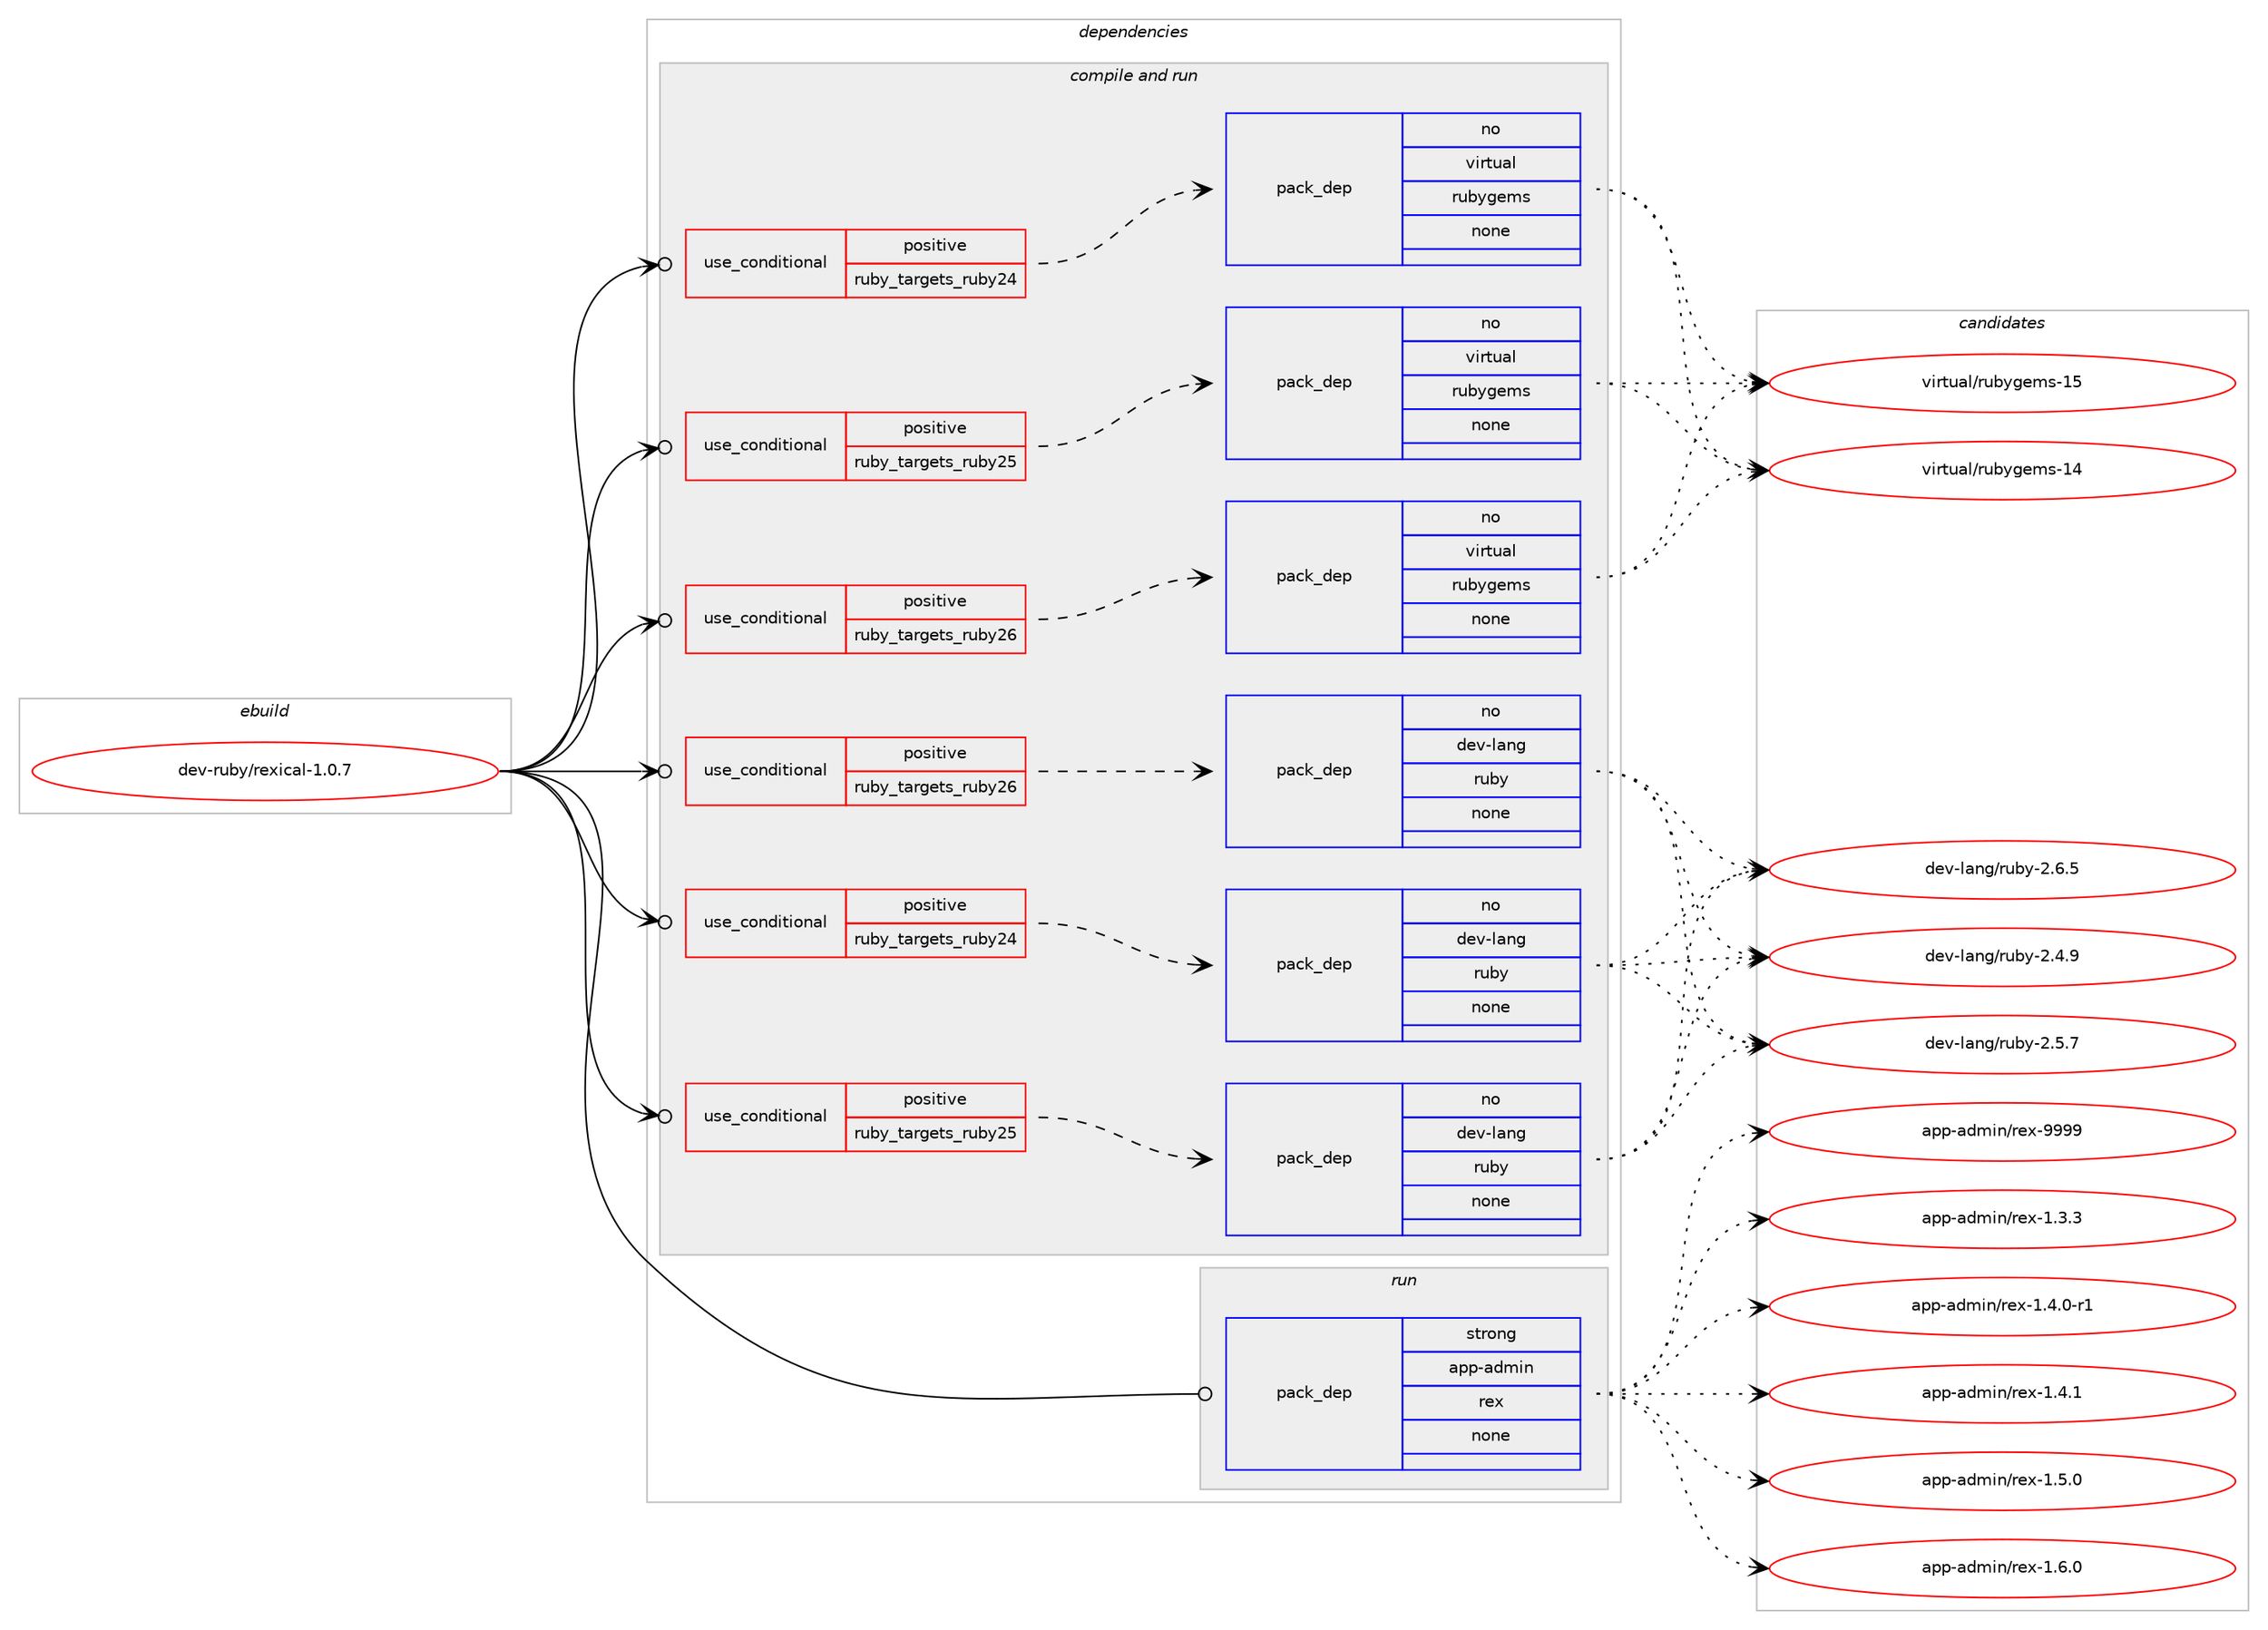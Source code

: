 digraph prolog {

# *************
# Graph options
# *************

newrank=true;
concentrate=true;
compound=true;
graph [rankdir=LR,fontname=Helvetica,fontsize=10,ranksep=1.5];#, ranksep=2.5, nodesep=0.2];
edge  [arrowhead=vee];
node  [fontname=Helvetica,fontsize=10];

# **********
# The ebuild
# **********

subgraph cluster_leftcol {
color=gray;
rank=same;
label=<<i>ebuild</i>>;
id [label="dev-ruby/rexical-1.0.7", color=red, width=4, href="../dev-ruby/rexical-1.0.7.svg"];
}

# ****************
# The dependencies
# ****************

subgraph cluster_midcol {
color=gray;
label=<<i>dependencies</i>>;
subgraph cluster_compile {
fillcolor="#eeeeee";
style=filled;
label=<<i>compile</i>>;
}
subgraph cluster_compileandrun {
fillcolor="#eeeeee";
style=filled;
label=<<i>compile and run</i>>;
subgraph cond173374 {
dependency706612 [label=<<TABLE BORDER="0" CELLBORDER="1" CELLSPACING="0" CELLPADDING="4"><TR><TD ROWSPAN="3" CELLPADDING="10">use_conditional</TD></TR><TR><TD>positive</TD></TR><TR><TD>ruby_targets_ruby24</TD></TR></TABLE>>, shape=none, color=red];
subgraph pack521208 {
dependency706613 [label=<<TABLE BORDER="0" CELLBORDER="1" CELLSPACING="0" CELLPADDING="4" WIDTH="220"><TR><TD ROWSPAN="6" CELLPADDING="30">pack_dep</TD></TR><TR><TD WIDTH="110">no</TD></TR><TR><TD>dev-lang</TD></TR><TR><TD>ruby</TD></TR><TR><TD>none</TD></TR><TR><TD></TD></TR></TABLE>>, shape=none, color=blue];
}
dependency706612:e -> dependency706613:w [weight=20,style="dashed",arrowhead="vee"];
}
id:e -> dependency706612:w [weight=20,style="solid",arrowhead="odotvee"];
subgraph cond173375 {
dependency706614 [label=<<TABLE BORDER="0" CELLBORDER="1" CELLSPACING="0" CELLPADDING="4"><TR><TD ROWSPAN="3" CELLPADDING="10">use_conditional</TD></TR><TR><TD>positive</TD></TR><TR><TD>ruby_targets_ruby24</TD></TR></TABLE>>, shape=none, color=red];
subgraph pack521209 {
dependency706615 [label=<<TABLE BORDER="0" CELLBORDER="1" CELLSPACING="0" CELLPADDING="4" WIDTH="220"><TR><TD ROWSPAN="6" CELLPADDING="30">pack_dep</TD></TR><TR><TD WIDTH="110">no</TD></TR><TR><TD>virtual</TD></TR><TR><TD>rubygems</TD></TR><TR><TD>none</TD></TR><TR><TD></TD></TR></TABLE>>, shape=none, color=blue];
}
dependency706614:e -> dependency706615:w [weight=20,style="dashed",arrowhead="vee"];
}
id:e -> dependency706614:w [weight=20,style="solid",arrowhead="odotvee"];
subgraph cond173376 {
dependency706616 [label=<<TABLE BORDER="0" CELLBORDER="1" CELLSPACING="0" CELLPADDING="4"><TR><TD ROWSPAN="3" CELLPADDING="10">use_conditional</TD></TR><TR><TD>positive</TD></TR><TR><TD>ruby_targets_ruby25</TD></TR></TABLE>>, shape=none, color=red];
subgraph pack521210 {
dependency706617 [label=<<TABLE BORDER="0" CELLBORDER="1" CELLSPACING="0" CELLPADDING="4" WIDTH="220"><TR><TD ROWSPAN="6" CELLPADDING="30">pack_dep</TD></TR><TR><TD WIDTH="110">no</TD></TR><TR><TD>dev-lang</TD></TR><TR><TD>ruby</TD></TR><TR><TD>none</TD></TR><TR><TD></TD></TR></TABLE>>, shape=none, color=blue];
}
dependency706616:e -> dependency706617:w [weight=20,style="dashed",arrowhead="vee"];
}
id:e -> dependency706616:w [weight=20,style="solid",arrowhead="odotvee"];
subgraph cond173377 {
dependency706618 [label=<<TABLE BORDER="0" CELLBORDER="1" CELLSPACING="0" CELLPADDING="4"><TR><TD ROWSPAN="3" CELLPADDING="10">use_conditional</TD></TR><TR><TD>positive</TD></TR><TR><TD>ruby_targets_ruby25</TD></TR></TABLE>>, shape=none, color=red];
subgraph pack521211 {
dependency706619 [label=<<TABLE BORDER="0" CELLBORDER="1" CELLSPACING="0" CELLPADDING="4" WIDTH="220"><TR><TD ROWSPAN="6" CELLPADDING="30">pack_dep</TD></TR><TR><TD WIDTH="110">no</TD></TR><TR><TD>virtual</TD></TR><TR><TD>rubygems</TD></TR><TR><TD>none</TD></TR><TR><TD></TD></TR></TABLE>>, shape=none, color=blue];
}
dependency706618:e -> dependency706619:w [weight=20,style="dashed",arrowhead="vee"];
}
id:e -> dependency706618:w [weight=20,style="solid",arrowhead="odotvee"];
subgraph cond173378 {
dependency706620 [label=<<TABLE BORDER="0" CELLBORDER="1" CELLSPACING="0" CELLPADDING="4"><TR><TD ROWSPAN="3" CELLPADDING="10">use_conditional</TD></TR><TR><TD>positive</TD></TR><TR><TD>ruby_targets_ruby26</TD></TR></TABLE>>, shape=none, color=red];
subgraph pack521212 {
dependency706621 [label=<<TABLE BORDER="0" CELLBORDER="1" CELLSPACING="0" CELLPADDING="4" WIDTH="220"><TR><TD ROWSPAN="6" CELLPADDING="30">pack_dep</TD></TR><TR><TD WIDTH="110">no</TD></TR><TR><TD>dev-lang</TD></TR><TR><TD>ruby</TD></TR><TR><TD>none</TD></TR><TR><TD></TD></TR></TABLE>>, shape=none, color=blue];
}
dependency706620:e -> dependency706621:w [weight=20,style="dashed",arrowhead="vee"];
}
id:e -> dependency706620:w [weight=20,style="solid",arrowhead="odotvee"];
subgraph cond173379 {
dependency706622 [label=<<TABLE BORDER="0" CELLBORDER="1" CELLSPACING="0" CELLPADDING="4"><TR><TD ROWSPAN="3" CELLPADDING="10">use_conditional</TD></TR><TR><TD>positive</TD></TR><TR><TD>ruby_targets_ruby26</TD></TR></TABLE>>, shape=none, color=red];
subgraph pack521213 {
dependency706623 [label=<<TABLE BORDER="0" CELLBORDER="1" CELLSPACING="0" CELLPADDING="4" WIDTH="220"><TR><TD ROWSPAN="6" CELLPADDING="30">pack_dep</TD></TR><TR><TD WIDTH="110">no</TD></TR><TR><TD>virtual</TD></TR><TR><TD>rubygems</TD></TR><TR><TD>none</TD></TR><TR><TD></TD></TR></TABLE>>, shape=none, color=blue];
}
dependency706622:e -> dependency706623:w [weight=20,style="dashed",arrowhead="vee"];
}
id:e -> dependency706622:w [weight=20,style="solid",arrowhead="odotvee"];
}
subgraph cluster_run {
fillcolor="#eeeeee";
style=filled;
label=<<i>run</i>>;
subgraph pack521214 {
dependency706624 [label=<<TABLE BORDER="0" CELLBORDER="1" CELLSPACING="0" CELLPADDING="4" WIDTH="220"><TR><TD ROWSPAN="6" CELLPADDING="30">pack_dep</TD></TR><TR><TD WIDTH="110">strong</TD></TR><TR><TD>app-admin</TD></TR><TR><TD>rex</TD></TR><TR><TD>none</TD></TR><TR><TD></TD></TR></TABLE>>, shape=none, color=blue];
}
id:e -> dependency706624:w [weight=20,style="solid",arrowhead="odot"];
}
}

# **************
# The candidates
# **************

subgraph cluster_choices {
rank=same;
color=gray;
label=<<i>candidates</i>>;

subgraph choice521208 {
color=black;
nodesep=1;
choice10010111845108971101034711411798121455046524657 [label="dev-lang/ruby-2.4.9", color=red, width=4,href="../dev-lang/ruby-2.4.9.svg"];
choice10010111845108971101034711411798121455046534655 [label="dev-lang/ruby-2.5.7", color=red, width=4,href="../dev-lang/ruby-2.5.7.svg"];
choice10010111845108971101034711411798121455046544653 [label="dev-lang/ruby-2.6.5", color=red, width=4,href="../dev-lang/ruby-2.6.5.svg"];
dependency706613:e -> choice10010111845108971101034711411798121455046524657:w [style=dotted,weight="100"];
dependency706613:e -> choice10010111845108971101034711411798121455046534655:w [style=dotted,weight="100"];
dependency706613:e -> choice10010111845108971101034711411798121455046544653:w [style=dotted,weight="100"];
}
subgraph choice521209 {
color=black;
nodesep=1;
choice118105114116117971084711411798121103101109115454952 [label="virtual/rubygems-14", color=red, width=4,href="../virtual/rubygems-14.svg"];
choice118105114116117971084711411798121103101109115454953 [label="virtual/rubygems-15", color=red, width=4,href="../virtual/rubygems-15.svg"];
dependency706615:e -> choice118105114116117971084711411798121103101109115454952:w [style=dotted,weight="100"];
dependency706615:e -> choice118105114116117971084711411798121103101109115454953:w [style=dotted,weight="100"];
}
subgraph choice521210 {
color=black;
nodesep=1;
choice10010111845108971101034711411798121455046524657 [label="dev-lang/ruby-2.4.9", color=red, width=4,href="../dev-lang/ruby-2.4.9.svg"];
choice10010111845108971101034711411798121455046534655 [label="dev-lang/ruby-2.5.7", color=red, width=4,href="../dev-lang/ruby-2.5.7.svg"];
choice10010111845108971101034711411798121455046544653 [label="dev-lang/ruby-2.6.5", color=red, width=4,href="../dev-lang/ruby-2.6.5.svg"];
dependency706617:e -> choice10010111845108971101034711411798121455046524657:w [style=dotted,weight="100"];
dependency706617:e -> choice10010111845108971101034711411798121455046534655:w [style=dotted,weight="100"];
dependency706617:e -> choice10010111845108971101034711411798121455046544653:w [style=dotted,weight="100"];
}
subgraph choice521211 {
color=black;
nodesep=1;
choice118105114116117971084711411798121103101109115454952 [label="virtual/rubygems-14", color=red, width=4,href="../virtual/rubygems-14.svg"];
choice118105114116117971084711411798121103101109115454953 [label="virtual/rubygems-15", color=red, width=4,href="../virtual/rubygems-15.svg"];
dependency706619:e -> choice118105114116117971084711411798121103101109115454952:w [style=dotted,weight="100"];
dependency706619:e -> choice118105114116117971084711411798121103101109115454953:w [style=dotted,weight="100"];
}
subgraph choice521212 {
color=black;
nodesep=1;
choice10010111845108971101034711411798121455046524657 [label="dev-lang/ruby-2.4.9", color=red, width=4,href="../dev-lang/ruby-2.4.9.svg"];
choice10010111845108971101034711411798121455046534655 [label="dev-lang/ruby-2.5.7", color=red, width=4,href="../dev-lang/ruby-2.5.7.svg"];
choice10010111845108971101034711411798121455046544653 [label="dev-lang/ruby-2.6.5", color=red, width=4,href="../dev-lang/ruby-2.6.5.svg"];
dependency706621:e -> choice10010111845108971101034711411798121455046524657:w [style=dotted,weight="100"];
dependency706621:e -> choice10010111845108971101034711411798121455046534655:w [style=dotted,weight="100"];
dependency706621:e -> choice10010111845108971101034711411798121455046544653:w [style=dotted,weight="100"];
}
subgraph choice521213 {
color=black;
nodesep=1;
choice118105114116117971084711411798121103101109115454952 [label="virtual/rubygems-14", color=red, width=4,href="../virtual/rubygems-14.svg"];
choice118105114116117971084711411798121103101109115454953 [label="virtual/rubygems-15", color=red, width=4,href="../virtual/rubygems-15.svg"];
dependency706623:e -> choice118105114116117971084711411798121103101109115454952:w [style=dotted,weight="100"];
dependency706623:e -> choice118105114116117971084711411798121103101109115454953:w [style=dotted,weight="100"];
}
subgraph choice521214 {
color=black;
nodesep=1;
choice97112112459710010910511047114101120454946514651 [label="app-admin/rex-1.3.3", color=red, width=4,href="../app-admin/rex-1.3.3.svg"];
choice971121124597100109105110471141011204549465246484511449 [label="app-admin/rex-1.4.0-r1", color=red, width=4,href="../app-admin/rex-1.4.0-r1.svg"];
choice97112112459710010910511047114101120454946524649 [label="app-admin/rex-1.4.1", color=red, width=4,href="../app-admin/rex-1.4.1.svg"];
choice97112112459710010910511047114101120454946534648 [label="app-admin/rex-1.5.0", color=red, width=4,href="../app-admin/rex-1.5.0.svg"];
choice97112112459710010910511047114101120454946544648 [label="app-admin/rex-1.6.0", color=red, width=4,href="../app-admin/rex-1.6.0.svg"];
choice971121124597100109105110471141011204557575757 [label="app-admin/rex-9999", color=red, width=4,href="../app-admin/rex-9999.svg"];
dependency706624:e -> choice97112112459710010910511047114101120454946514651:w [style=dotted,weight="100"];
dependency706624:e -> choice971121124597100109105110471141011204549465246484511449:w [style=dotted,weight="100"];
dependency706624:e -> choice97112112459710010910511047114101120454946524649:w [style=dotted,weight="100"];
dependency706624:e -> choice97112112459710010910511047114101120454946534648:w [style=dotted,weight="100"];
dependency706624:e -> choice97112112459710010910511047114101120454946544648:w [style=dotted,weight="100"];
dependency706624:e -> choice971121124597100109105110471141011204557575757:w [style=dotted,weight="100"];
}
}

}
